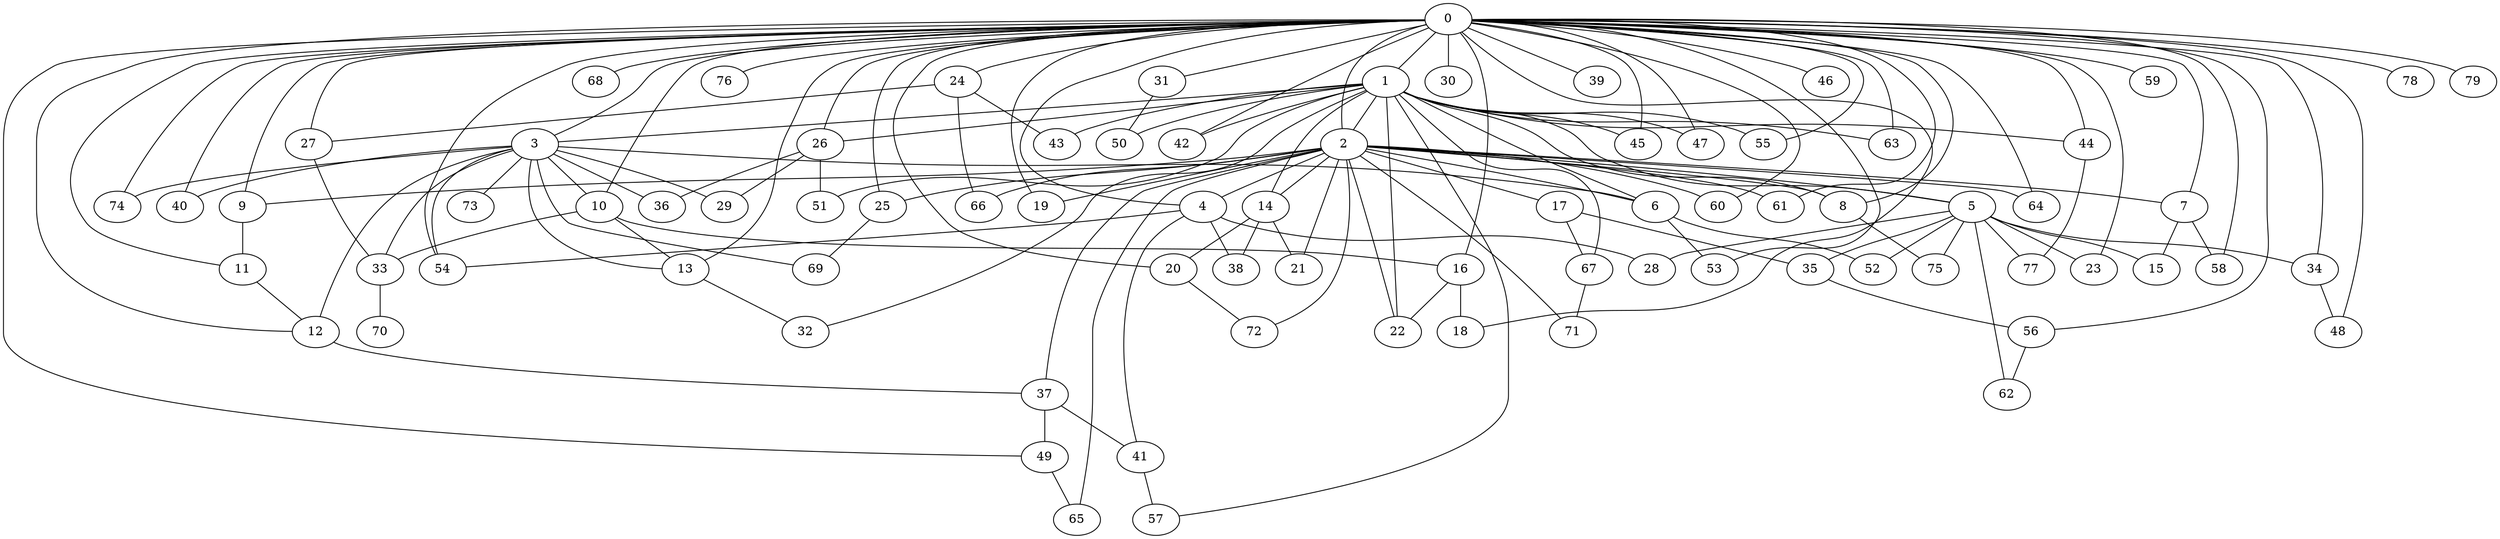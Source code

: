 graph G {
   8 -- 75
   0 -- 9
   0 -- 1
   0 -- 74
   0 -- 10
   0 -- 2
   0 -- 11
   0 -- 3
   0 -- 68
   0 -- 4
   0 -- 7
   0 -- 8
   0 -- 76
   0 -- 12
   0 -- 13
   0 -- 16
   0 -- 19
   0 -- 18
   0 -- 20
   0 -- 23
   0 -- 24
   0 -- 25
   0 -- 26
   0 -- 27
   0 -- 30
   0 -- 31
   0 -- 34
   0 -- 39
   0 -- 40
   0 -- 42
   0 -- 44
   0 -- 45
   0 -- 46
   0 -- 47
   0 -- 48
   0 -- 49
   0 -- 53
   0 -- 54
   0 -- 55
   0 -- 58
   0 -- 59
   0 -- 60
   0 -- 61
   0 -- 56
   0 -- 63
   0 -- 64
   0 -- 78
   0 -- 79
   1 -- 26
   1 -- 2
   1 -- 32
   1 -- 67
   1 -- 3
   1 -- 5
   1 -- 22
   1 -- 6
   1 -- 14
   1 -- 43
   1 -- 44
   1 -- 45
   1 -- 8
   1 -- 42
   1 -- 50
   1 -- 47
   1 -- 51
   1 -- 55
   1 -- 57
   1 -- 63
   2 -- 9
   2 -- 65
   2 -- 72
   2 -- 8
   2 -- 64
   2 -- 4
   2 -- 5
   2 -- 71
   2 -- 7
   2 -- 14
   2 -- 6
   2 -- 17
   2 -- 19
   2 -- 22
   2 -- 21
   2 -- 25
   2 -- 37
   2 -- 61
   2 -- 60
   2 -- 66
   3 -- 40
   3 -- 33
   3 -- 6
   3 -- 74
   3 -- 10
   3 -- 36
   3 -- 12
   3 -- 13
   3 -- 29
   3 -- 54
   3 -- 73
   3 -- 69
   4 -- 28
   4 -- 54
   4 -- 38
   4 -- 41
   5 -- 34
   5 -- 23
   5 -- 15
   5 -- 52
   5 -- 28
   5 -- 35
   5 -- 62
   5 -- 77
   5 -- 75
   6 -- 52
   6 -- 53
   7 -- 58
   7 -- 15
   9 -- 11
   10 -- 16
   10 -- 33
   10 -- 13
   11 -- 12
   12 -- 37
   13 -- 32
   14 -- 20
   14 -- 21
   14 -- 38
   16 -- 18
   16 -- 22
   17 -- 67
   17 -- 35
   20 -- 72
   24 -- 43
   24 -- 27
   24 -- 66
   25 -- 69
   26 -- 29
   26 -- 36
   26 -- 51
   27 -- 33
   31 -- 50
   33 -- 70
   34 -- 48
   35 -- 56
   37 -- 49
   37 -- 41
   41 -- 57
   44 -- 77
   49 -- 65
   56 -- 62
   67 -- 71
}
